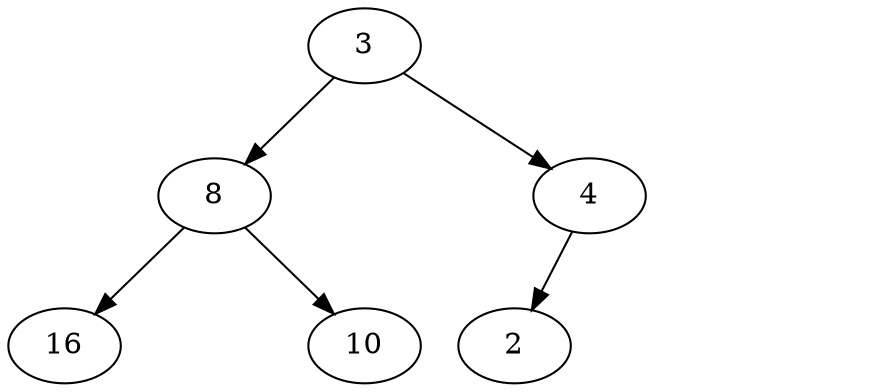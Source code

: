 digraph G {
  3 -> 8;
  {edge [style=invis] 3 -> {a [style=invis]};}
  3 -> 4;
  8 -> 16;
  {edge [style=invis] 8 -> {b [style=invis]};}
  8 -> 10;
  4 -> 2;
  {edge [style=invis] 4 -> {c [style=invis]};}
  {edge [style=invis] 4 -> {d [style=invis]};}
}
